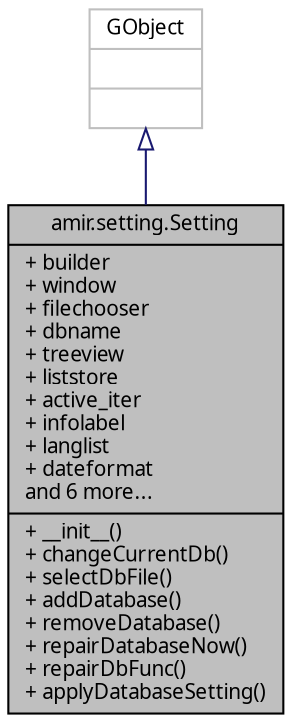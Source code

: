 digraph "amir.setting.Setting"
{
 // LATEX_PDF_SIZE
  edge [fontname="FreeSans.ttf",fontsize="10",labelfontname="FreeSans.ttf",labelfontsize="10"];
  node [fontname="FreeSans.ttf",fontsize="10",shape=record];
  Node1 [label="{amir.setting.Setting\n|+ builder\l+ window\l+ filechooser\l+ dbname\l+ treeview\l+ liststore\l+ active_iter\l+ infolabel\l+ langlist\l+ dateformat\land 6 more...\l|+ __init__()\l+ changeCurrentDb()\l+ selectDbFile()\l+ addDatabase()\l+ removeDatabase()\l+ repairDatabaseNow()\l+ repairDbFunc()\l+ applyDatabaseSetting()\l}",height=0.2,width=0.4,color="black", fillcolor="grey75", style="filled", fontcolor="black",tooltip=" "];
  Node2 -> Node1 [dir="back",color="midnightblue",fontsize="10",style="solid",arrowtail="onormal",fontname="FreeSans.ttf"];
  Node2 [label="{GObject\n||}",height=0.2,width=0.4,color="grey75", fillcolor="white", style="filled",tooltip=" "];
}
